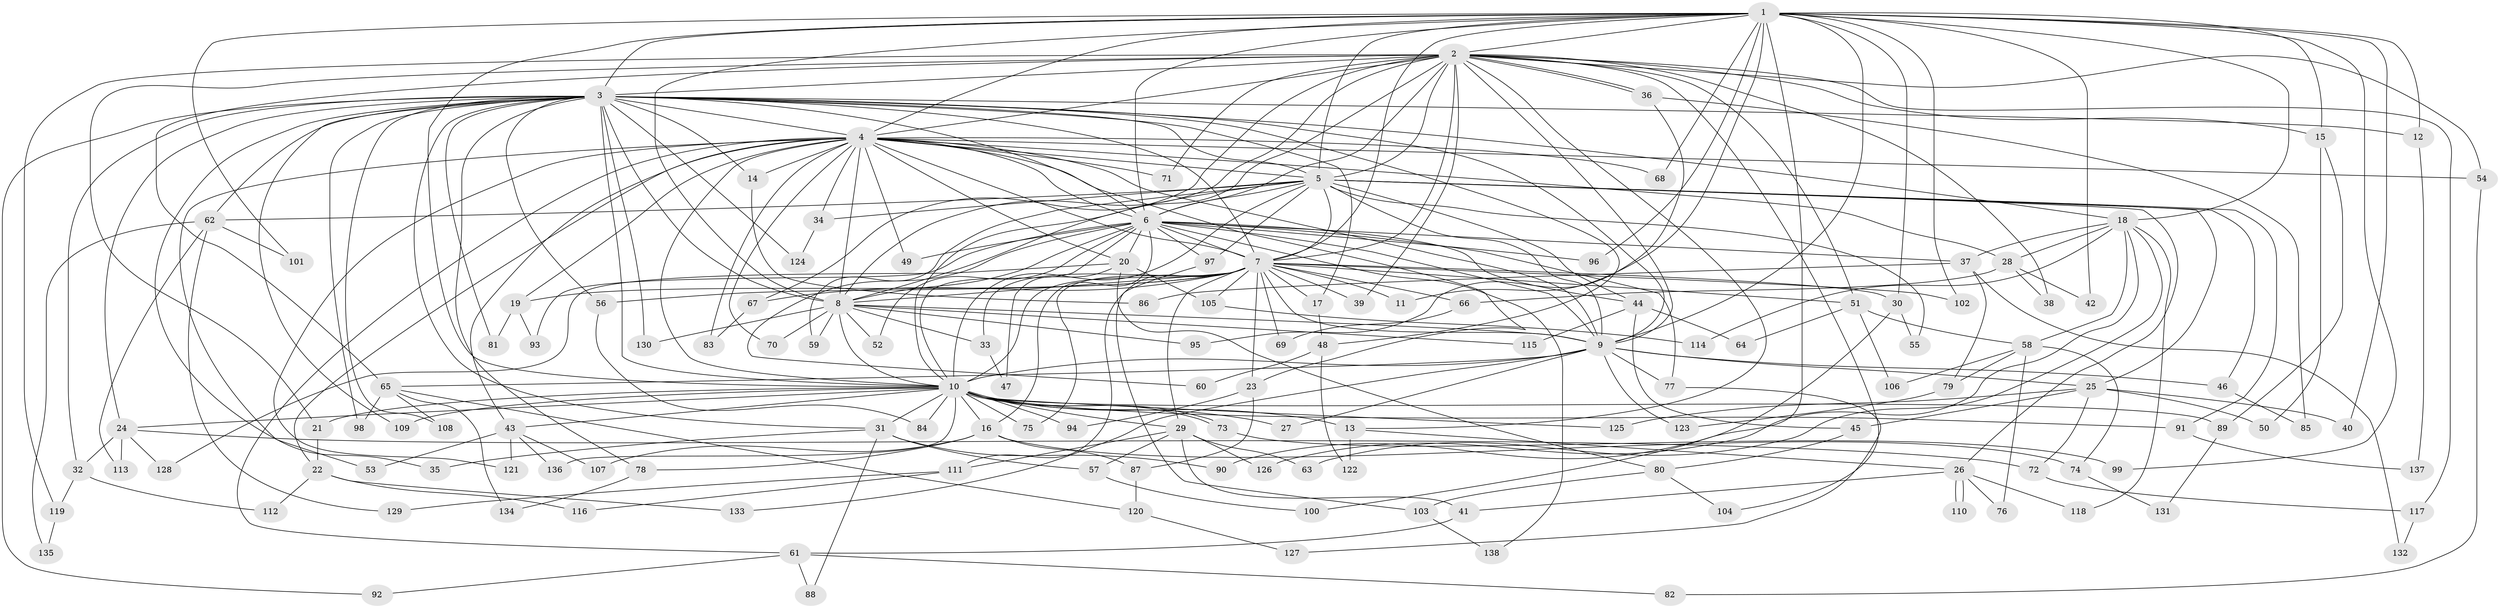 // Generated by graph-tools (version 1.1) at 2025/25/03/09/25 03:25:49]
// undirected, 138 vertices, 301 edges
graph export_dot {
graph [start="1"]
  node [color=gray90,style=filled];
  1;
  2;
  3;
  4;
  5;
  6;
  7;
  8;
  9;
  10;
  11;
  12;
  13;
  14;
  15;
  16;
  17;
  18;
  19;
  20;
  21;
  22;
  23;
  24;
  25;
  26;
  27;
  28;
  29;
  30;
  31;
  32;
  33;
  34;
  35;
  36;
  37;
  38;
  39;
  40;
  41;
  42;
  43;
  44;
  45;
  46;
  47;
  48;
  49;
  50;
  51;
  52;
  53;
  54;
  55;
  56;
  57;
  58;
  59;
  60;
  61;
  62;
  63;
  64;
  65;
  66;
  67;
  68;
  69;
  70;
  71;
  72;
  73;
  74;
  75;
  76;
  77;
  78;
  79;
  80;
  81;
  82;
  83;
  84;
  85;
  86;
  87;
  88;
  89;
  90;
  91;
  92;
  93;
  94;
  95;
  96;
  97;
  98;
  99;
  100;
  101;
  102;
  103;
  104;
  105;
  106;
  107;
  108;
  109;
  110;
  111;
  112;
  113;
  114;
  115;
  116;
  117;
  118;
  119;
  120;
  121;
  122;
  123;
  124;
  125;
  126;
  127;
  128;
  129;
  130;
  131;
  132;
  133;
  134;
  135;
  136;
  137;
  138;
  1 -- 2;
  1 -- 3;
  1 -- 4;
  1 -- 5;
  1 -- 6;
  1 -- 7;
  1 -- 8;
  1 -- 9;
  1 -- 10;
  1 -- 11;
  1 -- 12;
  1 -- 15;
  1 -- 18;
  1 -- 30;
  1 -- 40;
  1 -- 42;
  1 -- 68;
  1 -- 96;
  1 -- 99;
  1 -- 100;
  1 -- 101;
  1 -- 102;
  2 -- 3;
  2 -- 4;
  2 -- 5;
  2 -- 6;
  2 -- 7;
  2 -- 8;
  2 -- 9;
  2 -- 10;
  2 -- 13;
  2 -- 15;
  2 -- 21;
  2 -- 36;
  2 -- 36;
  2 -- 38;
  2 -- 39;
  2 -- 51;
  2 -- 54;
  2 -- 65;
  2 -- 67;
  2 -- 71;
  2 -- 104;
  2 -- 117;
  2 -- 119;
  3 -- 4;
  3 -- 5;
  3 -- 6;
  3 -- 7;
  3 -- 8;
  3 -- 9;
  3 -- 10;
  3 -- 12;
  3 -- 14;
  3 -- 17;
  3 -- 18;
  3 -- 24;
  3 -- 31;
  3 -- 32;
  3 -- 35;
  3 -- 48;
  3 -- 56;
  3 -- 62;
  3 -- 78;
  3 -- 81;
  3 -- 92;
  3 -- 98;
  3 -- 108;
  3 -- 109;
  3 -- 124;
  3 -- 130;
  4 -- 5;
  4 -- 6;
  4 -- 7;
  4 -- 8;
  4 -- 9;
  4 -- 10;
  4 -- 14;
  4 -- 19;
  4 -- 20;
  4 -- 22;
  4 -- 23;
  4 -- 28;
  4 -- 34;
  4 -- 43;
  4 -- 49;
  4 -- 53;
  4 -- 54;
  4 -- 61;
  4 -- 68;
  4 -- 70;
  4 -- 71;
  4 -- 83;
  4 -- 121;
  5 -- 6;
  5 -- 7;
  5 -- 8;
  5 -- 9;
  5 -- 10;
  5 -- 25;
  5 -- 26;
  5 -- 34;
  5 -- 44;
  5 -- 46;
  5 -- 55;
  5 -- 59;
  5 -- 62;
  5 -- 91;
  5 -- 97;
  6 -- 7;
  6 -- 8;
  6 -- 9;
  6 -- 10;
  6 -- 16;
  6 -- 20;
  6 -- 37;
  6 -- 44;
  6 -- 49;
  6 -- 52;
  6 -- 60;
  6 -- 77;
  6 -- 93;
  6 -- 96;
  6 -- 97;
  6 -- 138;
  7 -- 8;
  7 -- 9;
  7 -- 10;
  7 -- 11;
  7 -- 17;
  7 -- 19;
  7 -- 23;
  7 -- 29;
  7 -- 30;
  7 -- 33;
  7 -- 39;
  7 -- 51;
  7 -- 56;
  7 -- 66;
  7 -- 67;
  7 -- 69;
  7 -- 75;
  7 -- 102;
  7 -- 105;
  7 -- 111;
  8 -- 9;
  8 -- 10;
  8 -- 33;
  8 -- 52;
  8 -- 59;
  8 -- 70;
  8 -- 95;
  8 -- 115;
  8 -- 130;
  9 -- 10;
  9 -- 25;
  9 -- 27;
  9 -- 46;
  9 -- 65;
  9 -- 77;
  9 -- 123;
  9 -- 133;
  10 -- 13;
  10 -- 16;
  10 -- 21;
  10 -- 24;
  10 -- 27;
  10 -- 29;
  10 -- 31;
  10 -- 43;
  10 -- 73;
  10 -- 73;
  10 -- 75;
  10 -- 84;
  10 -- 89;
  10 -- 91;
  10 -- 94;
  10 -- 109;
  10 -- 125;
  10 -- 136;
  12 -- 137;
  13 -- 26;
  13 -- 122;
  14 -- 86;
  15 -- 50;
  15 -- 89;
  16 -- 74;
  16 -- 78;
  16 -- 87;
  16 -- 107;
  17 -- 48;
  18 -- 28;
  18 -- 37;
  18 -- 58;
  18 -- 63;
  18 -- 114;
  18 -- 118;
  18 -- 126;
  19 -- 81;
  19 -- 93;
  20 -- 47;
  20 -- 80;
  20 -- 105;
  20 -- 128;
  21 -- 22;
  22 -- 112;
  22 -- 116;
  22 -- 133;
  23 -- 87;
  23 -- 94;
  24 -- 32;
  24 -- 72;
  24 -- 113;
  24 -- 128;
  25 -- 40;
  25 -- 45;
  25 -- 50;
  25 -- 72;
  25 -- 125;
  26 -- 41;
  26 -- 76;
  26 -- 110;
  26 -- 110;
  26 -- 118;
  28 -- 38;
  28 -- 42;
  28 -- 66;
  29 -- 41;
  29 -- 57;
  29 -- 63;
  29 -- 111;
  29 -- 126;
  30 -- 55;
  30 -- 90;
  31 -- 35;
  31 -- 57;
  31 -- 88;
  31 -- 90;
  32 -- 112;
  32 -- 119;
  33 -- 47;
  34 -- 124;
  36 -- 85;
  36 -- 95;
  37 -- 79;
  37 -- 86;
  37 -- 132;
  41 -- 61;
  43 -- 53;
  43 -- 107;
  43 -- 121;
  43 -- 136;
  44 -- 45;
  44 -- 64;
  44 -- 115;
  45 -- 80;
  46 -- 85;
  48 -- 60;
  48 -- 122;
  51 -- 58;
  51 -- 64;
  51 -- 106;
  54 -- 82;
  56 -- 84;
  57 -- 100;
  58 -- 74;
  58 -- 76;
  58 -- 79;
  58 -- 106;
  61 -- 82;
  61 -- 88;
  61 -- 92;
  62 -- 101;
  62 -- 113;
  62 -- 129;
  62 -- 135;
  65 -- 98;
  65 -- 108;
  65 -- 120;
  65 -- 134;
  66 -- 69;
  67 -- 83;
  72 -- 117;
  73 -- 99;
  74 -- 131;
  77 -- 127;
  78 -- 134;
  79 -- 123;
  80 -- 103;
  80 -- 104;
  87 -- 120;
  89 -- 131;
  91 -- 137;
  97 -- 103;
  103 -- 138;
  105 -- 114;
  111 -- 116;
  111 -- 129;
  117 -- 132;
  119 -- 135;
  120 -- 127;
}
